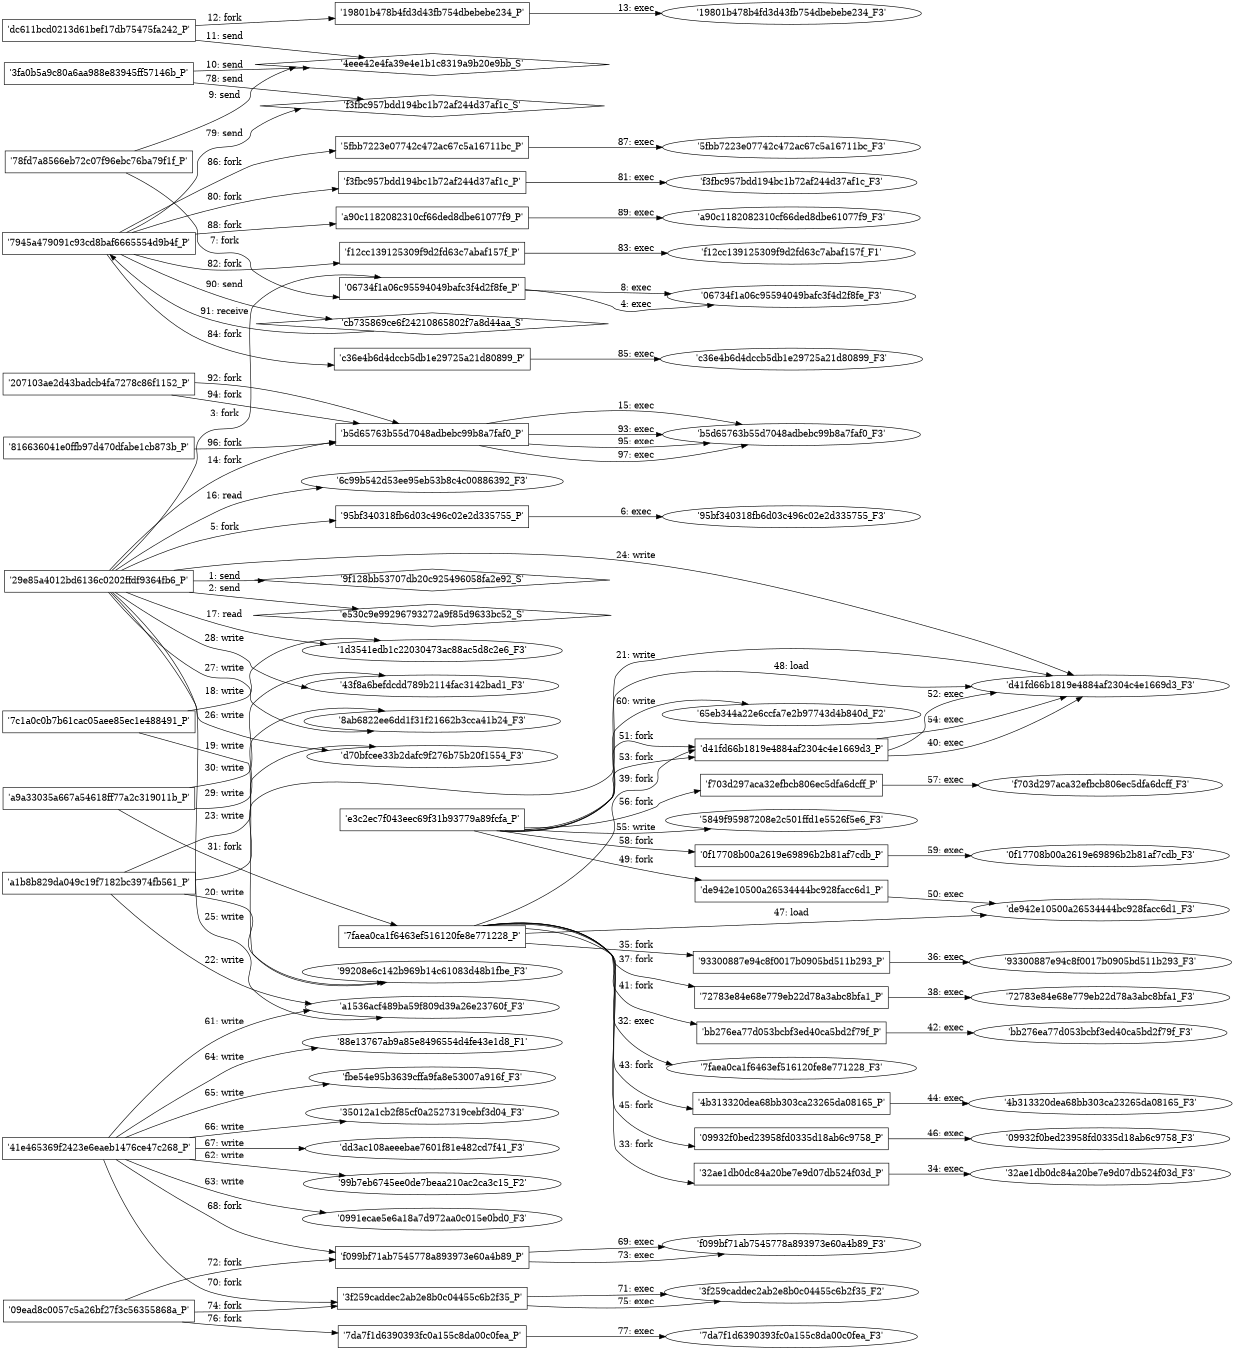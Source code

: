 digraph "D:\Learning\Paper\apt\基于CTI的攻击预警\Dataset\攻击图\ASGfromALLCTI\Breaking down a two-year run of Vivin’s cryptominers.dot" {
rankdir="LR"
size="9"
fixedsize="false"
splines="true"
nodesep=0.3
ranksep=0
fontsize=10
overlap="scalexy"
engine= "neato"
	"'9f128bb53707db20c925496058fa2e92_S'" [node_type=Socket shape=diamond]
	"'29e85a4012bd6136c0202ffdf9364fb6_P'" [node_type=Process shape=box]
	"'29e85a4012bd6136c0202ffdf9364fb6_P'" -> "'9f128bb53707db20c925496058fa2e92_S'" [label="1: send"]
	"'e530c9e99296793272a9f85d9633bc52_S'" [node_type=Socket shape=diamond]
	"'29e85a4012bd6136c0202ffdf9364fb6_P'" [node_type=Process shape=box]
	"'29e85a4012bd6136c0202ffdf9364fb6_P'" -> "'e530c9e99296793272a9f85d9633bc52_S'" [label="2: send"]
	"'29e85a4012bd6136c0202ffdf9364fb6_P'" [node_type=Process shape=box]
	"'06734f1a06c95594049bafc3f4d2f8fe_P'" [node_type=Process shape=box]
	"'29e85a4012bd6136c0202ffdf9364fb6_P'" -> "'06734f1a06c95594049bafc3f4d2f8fe_P'" [label="3: fork"]
	"'06734f1a06c95594049bafc3f4d2f8fe_P'" [node_type=Process shape=box]
	"'06734f1a06c95594049bafc3f4d2f8fe_F3'" [node_type=File shape=ellipse]
	"'06734f1a06c95594049bafc3f4d2f8fe_P'" -> "'06734f1a06c95594049bafc3f4d2f8fe_F3'" [label="4: exec"]
	"'29e85a4012bd6136c0202ffdf9364fb6_P'" [node_type=Process shape=box]
	"'95bf340318fb6d03c496c02e2d335755_P'" [node_type=Process shape=box]
	"'29e85a4012bd6136c0202ffdf9364fb6_P'" -> "'95bf340318fb6d03c496c02e2d335755_P'" [label="5: fork"]
	"'95bf340318fb6d03c496c02e2d335755_P'" [node_type=Process shape=box]
	"'95bf340318fb6d03c496c02e2d335755_F3'" [node_type=File shape=ellipse]
	"'95bf340318fb6d03c496c02e2d335755_P'" -> "'95bf340318fb6d03c496c02e2d335755_F3'" [label="6: exec"]
	"'78fd7a8566eb72c07f96ebc76ba79f1f_P'" [node_type=Process shape=box]
	"'06734f1a06c95594049bafc3f4d2f8fe_P'" [node_type=Process shape=box]
	"'78fd7a8566eb72c07f96ebc76ba79f1f_P'" -> "'06734f1a06c95594049bafc3f4d2f8fe_P'" [label="7: fork"]
	"'06734f1a06c95594049bafc3f4d2f8fe_P'" [node_type=Process shape=box]
	"'06734f1a06c95594049bafc3f4d2f8fe_F3'" [node_type=File shape=ellipse]
	"'06734f1a06c95594049bafc3f4d2f8fe_P'" -> "'06734f1a06c95594049bafc3f4d2f8fe_F3'" [label="8: exec"]
	"'4eee42e4fa39e4e1b1c8319a9b20e9bb_S'" [node_type=Socket shape=diamond]
	"'78fd7a8566eb72c07f96ebc76ba79f1f_P'" [node_type=Process shape=box]
	"'78fd7a8566eb72c07f96ebc76ba79f1f_P'" -> "'4eee42e4fa39e4e1b1c8319a9b20e9bb_S'" [label="9: send"]
	"'4eee42e4fa39e4e1b1c8319a9b20e9bb_S'" [node_type=Socket shape=diamond]
	"'3fa0b5a9c80a6aa988e83945ff57146b_P'" [node_type=Process shape=box]
	"'3fa0b5a9c80a6aa988e83945ff57146b_P'" -> "'4eee42e4fa39e4e1b1c8319a9b20e9bb_S'" [label="10: send"]
	"'4eee42e4fa39e4e1b1c8319a9b20e9bb_S'" [node_type=Socket shape=diamond]
	"'dc611bcd0213d61bef17db75475fa242_P'" [node_type=Process shape=box]
	"'dc611bcd0213d61bef17db75475fa242_P'" -> "'4eee42e4fa39e4e1b1c8319a9b20e9bb_S'" [label="11: send"]
	"'dc611bcd0213d61bef17db75475fa242_P'" [node_type=Process shape=box]
	"'19801b478b4fd3d43fb754dbebebe234_P'" [node_type=Process shape=box]
	"'dc611bcd0213d61bef17db75475fa242_P'" -> "'19801b478b4fd3d43fb754dbebebe234_P'" [label="12: fork"]
	"'19801b478b4fd3d43fb754dbebebe234_P'" [node_type=Process shape=box]
	"'19801b478b4fd3d43fb754dbebebe234_F3'" [node_type=File shape=ellipse]
	"'19801b478b4fd3d43fb754dbebebe234_P'" -> "'19801b478b4fd3d43fb754dbebebe234_F3'" [label="13: exec"]
	"'29e85a4012bd6136c0202ffdf9364fb6_P'" [node_type=Process shape=box]
	"'b5d65763b55d7048adbebc99b8a7faf0_P'" [node_type=Process shape=box]
	"'29e85a4012bd6136c0202ffdf9364fb6_P'" -> "'b5d65763b55d7048adbebc99b8a7faf0_P'" [label="14: fork"]
	"'b5d65763b55d7048adbebc99b8a7faf0_P'" [node_type=Process shape=box]
	"'b5d65763b55d7048adbebc99b8a7faf0_F3'" [node_type=File shape=ellipse]
	"'b5d65763b55d7048adbebc99b8a7faf0_P'" -> "'b5d65763b55d7048adbebc99b8a7faf0_F3'" [label="15: exec"]
	"'6c99b542d53ee95eb53b8c4c00886392_F3'" [node_type=file shape=ellipse]
	"'29e85a4012bd6136c0202ffdf9364fb6_P'" [node_type=Process shape=box]
	"'29e85a4012bd6136c0202ffdf9364fb6_P'" -> "'6c99b542d53ee95eb53b8c4c00886392_F3'" [label="16: read"]
	"'1d3541edb1c22030473ac88ac5d8c2e6_F3'" [node_type=file shape=ellipse]
	"'29e85a4012bd6136c0202ffdf9364fb6_P'" [node_type=Process shape=box]
	"'29e85a4012bd6136c0202ffdf9364fb6_P'" -> "'1d3541edb1c22030473ac88ac5d8c2e6_F3'" [label="17: read"]
	"'1d3541edb1c22030473ac88ac5d8c2e6_F3'" [node_type=file shape=ellipse]
	"'7c1a0c0b7b61cac05aee85ec1e488491_P'" [node_type=Process shape=box]
	"'7c1a0c0b7b61cac05aee85ec1e488491_P'" -> "'1d3541edb1c22030473ac88ac5d8c2e6_F3'" [label="18: write"]
	"'99208e6c142b969b14c61083d48b1fbe_F3'" [node_type=file shape=ellipse]
	"'7c1a0c0b7b61cac05aee85ec1e488491_P'" [node_type=Process shape=box]
	"'7c1a0c0b7b61cac05aee85ec1e488491_P'" -> "'99208e6c142b969b14c61083d48b1fbe_F3'" [label="19: write"]
	"'99208e6c142b969b14c61083d48b1fbe_F3'" [node_type=file shape=ellipse]
	"'a1b8b829da049c19f7182bc3974fb561_P'" [node_type=Process shape=box]
	"'a1b8b829da049c19f7182bc3974fb561_P'" -> "'99208e6c142b969b14c61083d48b1fbe_F3'" [label="20: write"]
	"'d41fd66b1819e4884af2304c4e1669d3_F3'" [node_type=file shape=ellipse]
	"'a1b8b829da049c19f7182bc3974fb561_P'" [node_type=Process shape=box]
	"'a1b8b829da049c19f7182bc3974fb561_P'" -> "'d41fd66b1819e4884af2304c4e1669d3_F3'" [label="21: write"]
	"'a1536acf489ba59f809d39a26e23760f_F3'" [node_type=file shape=ellipse]
	"'a1b8b829da049c19f7182bc3974fb561_P'" [node_type=Process shape=box]
	"'a1b8b829da049c19f7182bc3974fb561_P'" -> "'a1536acf489ba59f809d39a26e23760f_F3'" [label="22: write"]
	"'d70bfcee33b2dafc9f276b75b20f1554_F3'" [node_type=file shape=ellipse]
	"'a1b8b829da049c19f7182bc3974fb561_P'" [node_type=Process shape=box]
	"'a1b8b829da049c19f7182bc3974fb561_P'" -> "'d70bfcee33b2dafc9f276b75b20f1554_F3'" [label="23: write"]
	"'d41fd66b1819e4884af2304c4e1669d3_F3'" [node_type=file shape=ellipse]
	"'29e85a4012bd6136c0202ffdf9364fb6_P'" [node_type=Process shape=box]
	"'29e85a4012bd6136c0202ffdf9364fb6_P'" -> "'d41fd66b1819e4884af2304c4e1669d3_F3'" [label="24: write"]
	"'a1536acf489ba59f809d39a26e23760f_F3'" [node_type=file shape=ellipse]
	"'29e85a4012bd6136c0202ffdf9364fb6_P'" [node_type=Process shape=box]
	"'29e85a4012bd6136c0202ffdf9364fb6_P'" -> "'a1536acf489ba59f809d39a26e23760f_F3'" [label="25: write"]
	"'d70bfcee33b2dafc9f276b75b20f1554_F3'" [node_type=file shape=ellipse]
	"'29e85a4012bd6136c0202ffdf9364fb6_P'" [node_type=Process shape=box]
	"'29e85a4012bd6136c0202ffdf9364fb6_P'" -> "'d70bfcee33b2dafc9f276b75b20f1554_F3'" [label="26: write"]
	"'8ab6822ee6dd1f31f21662b3cca41b24_F3'" [node_type=file shape=ellipse]
	"'29e85a4012bd6136c0202ffdf9364fb6_P'" [node_type=Process shape=box]
	"'29e85a4012bd6136c0202ffdf9364fb6_P'" -> "'8ab6822ee6dd1f31f21662b3cca41b24_F3'" [label="27: write"]
	"'43f8a6befdcdd789b2114fac3142bad1_F3'" [node_type=file shape=ellipse]
	"'29e85a4012bd6136c0202ffdf9364fb6_P'" [node_type=Process shape=box]
	"'29e85a4012bd6136c0202ffdf9364fb6_P'" -> "'43f8a6befdcdd789b2114fac3142bad1_F3'" [label="28: write"]
	"'8ab6822ee6dd1f31f21662b3cca41b24_F3'" [node_type=file shape=ellipse]
	"'a9a33035a667a54618ff77a2c319011b_P'" [node_type=Process shape=box]
	"'a9a33035a667a54618ff77a2c319011b_P'" -> "'8ab6822ee6dd1f31f21662b3cca41b24_F3'" [label="29: write"]
	"'43f8a6befdcdd789b2114fac3142bad1_F3'" [node_type=file shape=ellipse]
	"'a9a33035a667a54618ff77a2c319011b_P'" [node_type=Process shape=box]
	"'a9a33035a667a54618ff77a2c319011b_P'" -> "'43f8a6befdcdd789b2114fac3142bad1_F3'" [label="30: write"]
	"'a9a33035a667a54618ff77a2c319011b_P'" [node_type=Process shape=box]
	"'7faea0ca1f6463ef516120fe8e771228_P'" [node_type=Process shape=box]
	"'a9a33035a667a54618ff77a2c319011b_P'" -> "'7faea0ca1f6463ef516120fe8e771228_P'" [label="31: fork"]
	"'7faea0ca1f6463ef516120fe8e771228_P'" [node_type=Process shape=box]
	"'7faea0ca1f6463ef516120fe8e771228_F3'" [node_type=File shape=ellipse]
	"'7faea0ca1f6463ef516120fe8e771228_P'" -> "'7faea0ca1f6463ef516120fe8e771228_F3'" [label="32: exec"]
	"'7faea0ca1f6463ef516120fe8e771228_P'" [node_type=Process shape=box]
	"'32ae1db0dc84a20be7e9d07db524f03d_P'" [node_type=Process shape=box]
	"'7faea0ca1f6463ef516120fe8e771228_P'" -> "'32ae1db0dc84a20be7e9d07db524f03d_P'" [label="33: fork"]
	"'32ae1db0dc84a20be7e9d07db524f03d_P'" [node_type=Process shape=box]
	"'32ae1db0dc84a20be7e9d07db524f03d_F3'" [node_type=File shape=ellipse]
	"'32ae1db0dc84a20be7e9d07db524f03d_P'" -> "'32ae1db0dc84a20be7e9d07db524f03d_F3'" [label="34: exec"]
	"'7faea0ca1f6463ef516120fe8e771228_P'" [node_type=Process shape=box]
	"'93300887e94c8f0017b0905bd511b293_P'" [node_type=Process shape=box]
	"'7faea0ca1f6463ef516120fe8e771228_P'" -> "'93300887e94c8f0017b0905bd511b293_P'" [label="35: fork"]
	"'93300887e94c8f0017b0905bd511b293_P'" [node_type=Process shape=box]
	"'93300887e94c8f0017b0905bd511b293_F3'" [node_type=File shape=ellipse]
	"'93300887e94c8f0017b0905bd511b293_P'" -> "'93300887e94c8f0017b0905bd511b293_F3'" [label="36: exec"]
	"'7faea0ca1f6463ef516120fe8e771228_P'" [node_type=Process shape=box]
	"'72783e84e68e779eb22d78a3abc8bfa1_P'" [node_type=Process shape=box]
	"'7faea0ca1f6463ef516120fe8e771228_P'" -> "'72783e84e68e779eb22d78a3abc8bfa1_P'" [label="37: fork"]
	"'72783e84e68e779eb22d78a3abc8bfa1_P'" [node_type=Process shape=box]
	"'72783e84e68e779eb22d78a3abc8bfa1_F3'" [node_type=File shape=ellipse]
	"'72783e84e68e779eb22d78a3abc8bfa1_P'" -> "'72783e84e68e779eb22d78a3abc8bfa1_F3'" [label="38: exec"]
	"'7faea0ca1f6463ef516120fe8e771228_P'" [node_type=Process shape=box]
	"'d41fd66b1819e4884af2304c4e1669d3_P'" [node_type=Process shape=box]
	"'7faea0ca1f6463ef516120fe8e771228_P'" -> "'d41fd66b1819e4884af2304c4e1669d3_P'" [label="39: fork"]
	"'d41fd66b1819e4884af2304c4e1669d3_P'" [node_type=Process shape=box]
	"'d41fd66b1819e4884af2304c4e1669d3_F3'" [node_type=File shape=ellipse]
	"'d41fd66b1819e4884af2304c4e1669d3_P'" -> "'d41fd66b1819e4884af2304c4e1669d3_F3'" [label="40: exec"]
	"'7faea0ca1f6463ef516120fe8e771228_P'" [node_type=Process shape=box]
	"'bb276ea77d053bcbf3ed40ca5bd2f79f_P'" [node_type=Process shape=box]
	"'7faea0ca1f6463ef516120fe8e771228_P'" -> "'bb276ea77d053bcbf3ed40ca5bd2f79f_P'" [label="41: fork"]
	"'bb276ea77d053bcbf3ed40ca5bd2f79f_P'" [node_type=Process shape=box]
	"'bb276ea77d053bcbf3ed40ca5bd2f79f_F3'" [node_type=File shape=ellipse]
	"'bb276ea77d053bcbf3ed40ca5bd2f79f_P'" -> "'bb276ea77d053bcbf3ed40ca5bd2f79f_F3'" [label="42: exec"]
	"'7faea0ca1f6463ef516120fe8e771228_P'" [node_type=Process shape=box]
	"'4b313320dea68bb303ca23265da08165_P'" [node_type=Process shape=box]
	"'7faea0ca1f6463ef516120fe8e771228_P'" -> "'4b313320dea68bb303ca23265da08165_P'" [label="43: fork"]
	"'4b313320dea68bb303ca23265da08165_P'" [node_type=Process shape=box]
	"'4b313320dea68bb303ca23265da08165_F3'" [node_type=File shape=ellipse]
	"'4b313320dea68bb303ca23265da08165_P'" -> "'4b313320dea68bb303ca23265da08165_F3'" [label="44: exec"]
	"'7faea0ca1f6463ef516120fe8e771228_P'" [node_type=Process shape=box]
	"'09932f0bed23958fd0335d18ab6c9758_P'" [node_type=Process shape=box]
	"'7faea0ca1f6463ef516120fe8e771228_P'" -> "'09932f0bed23958fd0335d18ab6c9758_P'" [label="45: fork"]
	"'09932f0bed23958fd0335d18ab6c9758_P'" [node_type=Process shape=box]
	"'09932f0bed23958fd0335d18ab6c9758_F3'" [node_type=File shape=ellipse]
	"'09932f0bed23958fd0335d18ab6c9758_P'" -> "'09932f0bed23958fd0335d18ab6c9758_F3'" [label="46: exec"]
	"'de942e10500a26534444bc928facc6d1_F3'" [node_type=file shape=ellipse]
	"'7faea0ca1f6463ef516120fe8e771228_P'" [node_type=Process shape=box]
	"'7faea0ca1f6463ef516120fe8e771228_P'" -> "'de942e10500a26534444bc928facc6d1_F3'" [label="47: load"]
	"'d41fd66b1819e4884af2304c4e1669d3_F3'" [node_type=file shape=ellipse]
	"'e3c2ec7f043eec69f31b93779a89fcfa_P'" [node_type=Process shape=box]
	"'e3c2ec7f043eec69f31b93779a89fcfa_P'" -> "'d41fd66b1819e4884af2304c4e1669d3_F3'" [label="48: load"]
	"'e3c2ec7f043eec69f31b93779a89fcfa_P'" [node_type=Process shape=box]
	"'de942e10500a26534444bc928facc6d1_P'" [node_type=Process shape=box]
	"'e3c2ec7f043eec69f31b93779a89fcfa_P'" -> "'de942e10500a26534444bc928facc6d1_P'" [label="49: fork"]
	"'de942e10500a26534444bc928facc6d1_P'" [node_type=Process shape=box]
	"'de942e10500a26534444bc928facc6d1_F3'" [node_type=File shape=ellipse]
	"'de942e10500a26534444bc928facc6d1_P'" -> "'de942e10500a26534444bc928facc6d1_F3'" [label="50: exec"]
	"'e3c2ec7f043eec69f31b93779a89fcfa_P'" [node_type=Process shape=box]
	"'d41fd66b1819e4884af2304c4e1669d3_P'" [node_type=Process shape=box]
	"'e3c2ec7f043eec69f31b93779a89fcfa_P'" -> "'d41fd66b1819e4884af2304c4e1669d3_P'" [label="51: fork"]
	"'d41fd66b1819e4884af2304c4e1669d3_P'" [node_type=Process shape=box]
	"'d41fd66b1819e4884af2304c4e1669d3_F3'" [node_type=File shape=ellipse]
	"'d41fd66b1819e4884af2304c4e1669d3_P'" -> "'d41fd66b1819e4884af2304c4e1669d3_F3'" [label="52: exec"]
	"'e3c2ec7f043eec69f31b93779a89fcfa_P'" [node_type=Process shape=box]
	"'d41fd66b1819e4884af2304c4e1669d3_P'" [node_type=Process shape=box]
	"'e3c2ec7f043eec69f31b93779a89fcfa_P'" -> "'d41fd66b1819e4884af2304c4e1669d3_P'" [label="53: fork"]
	"'d41fd66b1819e4884af2304c4e1669d3_P'" [node_type=Process shape=box]
	"'d41fd66b1819e4884af2304c4e1669d3_F3'" [node_type=File shape=ellipse]
	"'d41fd66b1819e4884af2304c4e1669d3_P'" -> "'d41fd66b1819e4884af2304c4e1669d3_F3'" [label="54: exec"]
	"'5849f95987208e2c501ffd1e5526f5e6_F3'" [node_type=file shape=ellipse]
	"'e3c2ec7f043eec69f31b93779a89fcfa_P'" [node_type=Process shape=box]
	"'e3c2ec7f043eec69f31b93779a89fcfa_P'" -> "'5849f95987208e2c501ffd1e5526f5e6_F3'" [label="55: write"]
	"'e3c2ec7f043eec69f31b93779a89fcfa_P'" [node_type=Process shape=box]
	"'f703d297aca32efbcb806ec5dfa6dcff_P'" [node_type=Process shape=box]
	"'e3c2ec7f043eec69f31b93779a89fcfa_P'" -> "'f703d297aca32efbcb806ec5dfa6dcff_P'" [label="56: fork"]
	"'f703d297aca32efbcb806ec5dfa6dcff_P'" [node_type=Process shape=box]
	"'f703d297aca32efbcb806ec5dfa6dcff_F3'" [node_type=File shape=ellipse]
	"'f703d297aca32efbcb806ec5dfa6dcff_P'" -> "'f703d297aca32efbcb806ec5dfa6dcff_F3'" [label="57: exec"]
	"'e3c2ec7f043eec69f31b93779a89fcfa_P'" [node_type=Process shape=box]
	"'0f17708b00a2619e69896b2b81af7cdb_P'" [node_type=Process shape=box]
	"'e3c2ec7f043eec69f31b93779a89fcfa_P'" -> "'0f17708b00a2619e69896b2b81af7cdb_P'" [label="58: fork"]
	"'0f17708b00a2619e69896b2b81af7cdb_P'" [node_type=Process shape=box]
	"'0f17708b00a2619e69896b2b81af7cdb_F3'" [node_type=File shape=ellipse]
	"'0f17708b00a2619e69896b2b81af7cdb_P'" -> "'0f17708b00a2619e69896b2b81af7cdb_F3'" [label="59: exec"]
	"'65eb344a22e6ccfa7e2b97743d4b840d_F2'" [node_type=file shape=ellipse]
	"'e3c2ec7f043eec69f31b93779a89fcfa_P'" [node_type=Process shape=box]
	"'e3c2ec7f043eec69f31b93779a89fcfa_P'" -> "'65eb344a22e6ccfa7e2b97743d4b840d_F2'" [label="60: write"]
	"'a1536acf489ba59f809d39a26e23760f_F3'" [node_type=file shape=ellipse]
	"'41e465369f2423e6eaeb1476ce47c268_P'" [node_type=Process shape=box]
	"'41e465369f2423e6eaeb1476ce47c268_P'" -> "'a1536acf489ba59f809d39a26e23760f_F3'" [label="61: write"]
	"'99b7eb6745ee0de7beaa210ac2ca3c15_F2'" [node_type=file shape=ellipse]
	"'41e465369f2423e6eaeb1476ce47c268_P'" [node_type=Process shape=box]
	"'41e465369f2423e6eaeb1476ce47c268_P'" -> "'99b7eb6745ee0de7beaa210ac2ca3c15_F2'" [label="62: write"]
	"'0991ecae5e6a18a7d972aa0c015e0bd0_F3'" [node_type=file shape=ellipse]
	"'41e465369f2423e6eaeb1476ce47c268_P'" [node_type=Process shape=box]
	"'41e465369f2423e6eaeb1476ce47c268_P'" -> "'0991ecae5e6a18a7d972aa0c015e0bd0_F3'" [label="63: write"]
	"'88e13767ab9a85e8496554d4fe43e1d8_F1'" [node_type=file shape=ellipse]
	"'41e465369f2423e6eaeb1476ce47c268_P'" [node_type=Process shape=box]
	"'41e465369f2423e6eaeb1476ce47c268_P'" -> "'88e13767ab9a85e8496554d4fe43e1d8_F1'" [label="64: write"]
	"'fbe54e95b3639cffa9fa8e53007a916f_F3'" [node_type=file shape=ellipse]
	"'41e465369f2423e6eaeb1476ce47c268_P'" [node_type=Process shape=box]
	"'41e465369f2423e6eaeb1476ce47c268_P'" -> "'fbe54e95b3639cffa9fa8e53007a916f_F3'" [label="65: write"]
	"'35012a1cb2f85cf0a2527319cebf3d04_F3'" [node_type=file shape=ellipse]
	"'41e465369f2423e6eaeb1476ce47c268_P'" [node_type=Process shape=box]
	"'41e465369f2423e6eaeb1476ce47c268_P'" -> "'35012a1cb2f85cf0a2527319cebf3d04_F3'" [label="66: write"]
	"'dd3ac108aeeebae7601f81e482cd7f41_F3'" [node_type=file shape=ellipse]
	"'41e465369f2423e6eaeb1476ce47c268_P'" [node_type=Process shape=box]
	"'41e465369f2423e6eaeb1476ce47c268_P'" -> "'dd3ac108aeeebae7601f81e482cd7f41_F3'" [label="67: write"]
	"'41e465369f2423e6eaeb1476ce47c268_P'" [node_type=Process shape=box]
	"'f099bf71ab7545778a893973e60a4b89_P'" [node_type=Process shape=box]
	"'41e465369f2423e6eaeb1476ce47c268_P'" -> "'f099bf71ab7545778a893973e60a4b89_P'" [label="68: fork"]
	"'f099bf71ab7545778a893973e60a4b89_P'" [node_type=Process shape=box]
	"'f099bf71ab7545778a893973e60a4b89_F3'" [node_type=File shape=ellipse]
	"'f099bf71ab7545778a893973e60a4b89_P'" -> "'f099bf71ab7545778a893973e60a4b89_F3'" [label="69: exec"]
	"'41e465369f2423e6eaeb1476ce47c268_P'" [node_type=Process shape=box]
	"'3f259caddec2ab2e8b0c04455c6b2f35_P'" [node_type=Process shape=box]
	"'41e465369f2423e6eaeb1476ce47c268_P'" -> "'3f259caddec2ab2e8b0c04455c6b2f35_P'" [label="70: fork"]
	"'3f259caddec2ab2e8b0c04455c6b2f35_P'" [node_type=Process shape=box]
	"'3f259caddec2ab2e8b0c04455c6b2f35_F2'" [node_type=File shape=ellipse]
	"'3f259caddec2ab2e8b0c04455c6b2f35_P'" -> "'3f259caddec2ab2e8b0c04455c6b2f35_F2'" [label="71: exec"]
	"'09ead8c0057c5a26bf27f3c56355868a_P'" [node_type=Process shape=box]
	"'f099bf71ab7545778a893973e60a4b89_P'" [node_type=Process shape=box]
	"'09ead8c0057c5a26bf27f3c56355868a_P'" -> "'f099bf71ab7545778a893973e60a4b89_P'" [label="72: fork"]
	"'f099bf71ab7545778a893973e60a4b89_P'" [node_type=Process shape=box]
	"'f099bf71ab7545778a893973e60a4b89_F3'" [node_type=File shape=ellipse]
	"'f099bf71ab7545778a893973e60a4b89_P'" -> "'f099bf71ab7545778a893973e60a4b89_F3'" [label="73: exec"]
	"'09ead8c0057c5a26bf27f3c56355868a_P'" [node_type=Process shape=box]
	"'3f259caddec2ab2e8b0c04455c6b2f35_P'" [node_type=Process shape=box]
	"'09ead8c0057c5a26bf27f3c56355868a_P'" -> "'3f259caddec2ab2e8b0c04455c6b2f35_P'" [label="74: fork"]
	"'3f259caddec2ab2e8b0c04455c6b2f35_P'" [node_type=Process shape=box]
	"'3f259caddec2ab2e8b0c04455c6b2f35_F2'" [node_type=File shape=ellipse]
	"'3f259caddec2ab2e8b0c04455c6b2f35_P'" -> "'3f259caddec2ab2e8b0c04455c6b2f35_F2'" [label="75: exec"]
	"'09ead8c0057c5a26bf27f3c56355868a_P'" [node_type=Process shape=box]
	"'7da7f1d6390393fc0a155c8da00c0fea_P'" [node_type=Process shape=box]
	"'09ead8c0057c5a26bf27f3c56355868a_P'" -> "'7da7f1d6390393fc0a155c8da00c0fea_P'" [label="76: fork"]
	"'7da7f1d6390393fc0a155c8da00c0fea_P'" [node_type=Process shape=box]
	"'7da7f1d6390393fc0a155c8da00c0fea_F3'" [node_type=File shape=ellipse]
	"'7da7f1d6390393fc0a155c8da00c0fea_P'" -> "'7da7f1d6390393fc0a155c8da00c0fea_F3'" [label="77: exec"]
	"'f3fbc957bdd194bc1b72af244d37af1c_S'" [node_type=Socket shape=diamond]
	"'3fa0b5a9c80a6aa988e83945ff57146b_P'" [node_type=Process shape=box]
	"'3fa0b5a9c80a6aa988e83945ff57146b_P'" -> "'f3fbc957bdd194bc1b72af244d37af1c_S'" [label="78: send"]
	"'f3fbc957bdd194bc1b72af244d37af1c_S'" [node_type=Socket shape=diamond]
	"'7945a479091c93cd8baf6665554d9b4f_P'" [node_type=Process shape=box]
	"'7945a479091c93cd8baf6665554d9b4f_P'" -> "'f3fbc957bdd194bc1b72af244d37af1c_S'" [label="79: send"]
	"'7945a479091c93cd8baf6665554d9b4f_P'" [node_type=Process shape=box]
	"'f3fbc957bdd194bc1b72af244d37af1c_P'" [node_type=Process shape=box]
	"'7945a479091c93cd8baf6665554d9b4f_P'" -> "'f3fbc957bdd194bc1b72af244d37af1c_P'" [label="80: fork"]
	"'f3fbc957bdd194bc1b72af244d37af1c_P'" [node_type=Process shape=box]
	"'f3fbc957bdd194bc1b72af244d37af1c_F3'" [node_type=File shape=ellipse]
	"'f3fbc957bdd194bc1b72af244d37af1c_P'" -> "'f3fbc957bdd194bc1b72af244d37af1c_F3'" [label="81: exec"]
	"'7945a479091c93cd8baf6665554d9b4f_P'" [node_type=Process shape=box]
	"'f12cc139125309f9d2fd63c7abaf157f_P'" [node_type=Process shape=box]
	"'7945a479091c93cd8baf6665554d9b4f_P'" -> "'f12cc139125309f9d2fd63c7abaf157f_P'" [label="82: fork"]
	"'f12cc139125309f9d2fd63c7abaf157f_P'" [node_type=Process shape=box]
	"'f12cc139125309f9d2fd63c7abaf157f_F1'" [node_type=File shape=ellipse]
	"'f12cc139125309f9d2fd63c7abaf157f_P'" -> "'f12cc139125309f9d2fd63c7abaf157f_F1'" [label="83: exec"]
	"'7945a479091c93cd8baf6665554d9b4f_P'" [node_type=Process shape=box]
	"'c36e4b6d4dccb5db1e29725a21d80899_P'" [node_type=Process shape=box]
	"'7945a479091c93cd8baf6665554d9b4f_P'" -> "'c36e4b6d4dccb5db1e29725a21d80899_P'" [label="84: fork"]
	"'c36e4b6d4dccb5db1e29725a21d80899_P'" [node_type=Process shape=box]
	"'c36e4b6d4dccb5db1e29725a21d80899_F3'" [node_type=File shape=ellipse]
	"'c36e4b6d4dccb5db1e29725a21d80899_P'" -> "'c36e4b6d4dccb5db1e29725a21d80899_F3'" [label="85: exec"]
	"'7945a479091c93cd8baf6665554d9b4f_P'" [node_type=Process shape=box]
	"'5fbb7223e07742c472ac67c5a16711bc_P'" [node_type=Process shape=box]
	"'7945a479091c93cd8baf6665554d9b4f_P'" -> "'5fbb7223e07742c472ac67c5a16711bc_P'" [label="86: fork"]
	"'5fbb7223e07742c472ac67c5a16711bc_P'" [node_type=Process shape=box]
	"'5fbb7223e07742c472ac67c5a16711bc_F3'" [node_type=File shape=ellipse]
	"'5fbb7223e07742c472ac67c5a16711bc_P'" -> "'5fbb7223e07742c472ac67c5a16711bc_F3'" [label="87: exec"]
	"'7945a479091c93cd8baf6665554d9b4f_P'" [node_type=Process shape=box]
	"'a90c1182082310cf66ded8dbe61077f9_P'" [node_type=Process shape=box]
	"'7945a479091c93cd8baf6665554d9b4f_P'" -> "'a90c1182082310cf66ded8dbe61077f9_P'" [label="88: fork"]
	"'a90c1182082310cf66ded8dbe61077f9_P'" [node_type=Process shape=box]
	"'a90c1182082310cf66ded8dbe61077f9_F3'" [node_type=File shape=ellipse]
	"'a90c1182082310cf66ded8dbe61077f9_P'" -> "'a90c1182082310cf66ded8dbe61077f9_F3'" [label="89: exec"]
	"'cb735869ce6f24210865802f7a8d44aa_S'" [node_type=Socket shape=diamond]
	"'7945a479091c93cd8baf6665554d9b4f_P'" [node_type=Process shape=box]
	"'7945a479091c93cd8baf6665554d9b4f_P'" -> "'cb735869ce6f24210865802f7a8d44aa_S'" [label="90: send"]
	"'cb735869ce6f24210865802f7a8d44aa_S'" -> "'7945a479091c93cd8baf6665554d9b4f_P'" [label="91: receive"]
	"'207103ae2d43badcb4fa7278c86f1152_P'" [node_type=Process shape=box]
	"'b5d65763b55d7048adbebc99b8a7faf0_P'" [node_type=Process shape=box]
	"'207103ae2d43badcb4fa7278c86f1152_P'" -> "'b5d65763b55d7048adbebc99b8a7faf0_P'" [label="92: fork"]
	"'b5d65763b55d7048adbebc99b8a7faf0_P'" [node_type=Process shape=box]
	"'b5d65763b55d7048adbebc99b8a7faf0_F3'" [node_type=File shape=ellipse]
	"'b5d65763b55d7048adbebc99b8a7faf0_P'" -> "'b5d65763b55d7048adbebc99b8a7faf0_F3'" [label="93: exec"]
	"'207103ae2d43badcb4fa7278c86f1152_P'" [node_type=Process shape=box]
	"'b5d65763b55d7048adbebc99b8a7faf0_P'" [node_type=Process shape=box]
	"'207103ae2d43badcb4fa7278c86f1152_P'" -> "'b5d65763b55d7048adbebc99b8a7faf0_P'" [label="94: fork"]
	"'b5d65763b55d7048adbebc99b8a7faf0_P'" [node_type=Process shape=box]
	"'b5d65763b55d7048adbebc99b8a7faf0_F3'" [node_type=File shape=ellipse]
	"'b5d65763b55d7048adbebc99b8a7faf0_P'" -> "'b5d65763b55d7048adbebc99b8a7faf0_F3'" [label="95: exec"]
	"'816636041e0ffb97d470dfabe1cb873b_P'" [node_type=Process shape=box]
	"'b5d65763b55d7048adbebc99b8a7faf0_P'" [node_type=Process shape=box]
	"'816636041e0ffb97d470dfabe1cb873b_P'" -> "'b5d65763b55d7048adbebc99b8a7faf0_P'" [label="96: fork"]
	"'b5d65763b55d7048adbebc99b8a7faf0_P'" [node_type=Process shape=box]
	"'b5d65763b55d7048adbebc99b8a7faf0_F3'" [node_type=File shape=ellipse]
	"'b5d65763b55d7048adbebc99b8a7faf0_P'" -> "'b5d65763b55d7048adbebc99b8a7faf0_F3'" [label="97: exec"]
}
